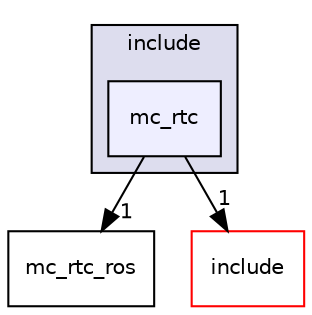 digraph "plugins/ROS/include/mc_rtc" {
  compound=true
  node [ fontsize="10", fontname="Helvetica"];
  edge [ labelfontsize="10", labelfontname="Helvetica"];
  subgraph clusterdir_0884a74720358c6ca75630db8a4fc3d2 {
    graph [ bgcolor="#ddddee", pencolor="black", label="include" fontname="Helvetica", fontsize="10", URL="dir_0884a74720358c6ca75630db8a4fc3d2.html"]
  dir_230f9193673de73c1c0188f5f8db31a1 [shape=box, label="mc_rtc", style="filled", fillcolor="#eeeeff", pencolor="black", URL="dir_230f9193673de73c1c0188f5f8db31a1.html"];
  }
  dir_6ecf9e14e0aa5493dc7f0adc174cdd9e [shape=box label="mc_rtc_ros" URL="dir_6ecf9e14e0aa5493dc7f0adc174cdd9e.html"];
  dir_d44c64559bbebec7f509842c48db8b23 [shape=box label="include" fillcolor="white" style="filled" color="red" URL="dir_d44c64559bbebec7f509842c48db8b23.html"];
  dir_230f9193673de73c1c0188f5f8db31a1->dir_6ecf9e14e0aa5493dc7f0adc174cdd9e [headlabel="1", labeldistance=1.5 headhref="dir_000028_000017.html"];
  dir_230f9193673de73c1c0188f5f8db31a1->dir_d44c64559bbebec7f509842c48db8b23 [headlabel="1", labeldistance=1.5 headhref="dir_000028_000000.html"];
}
